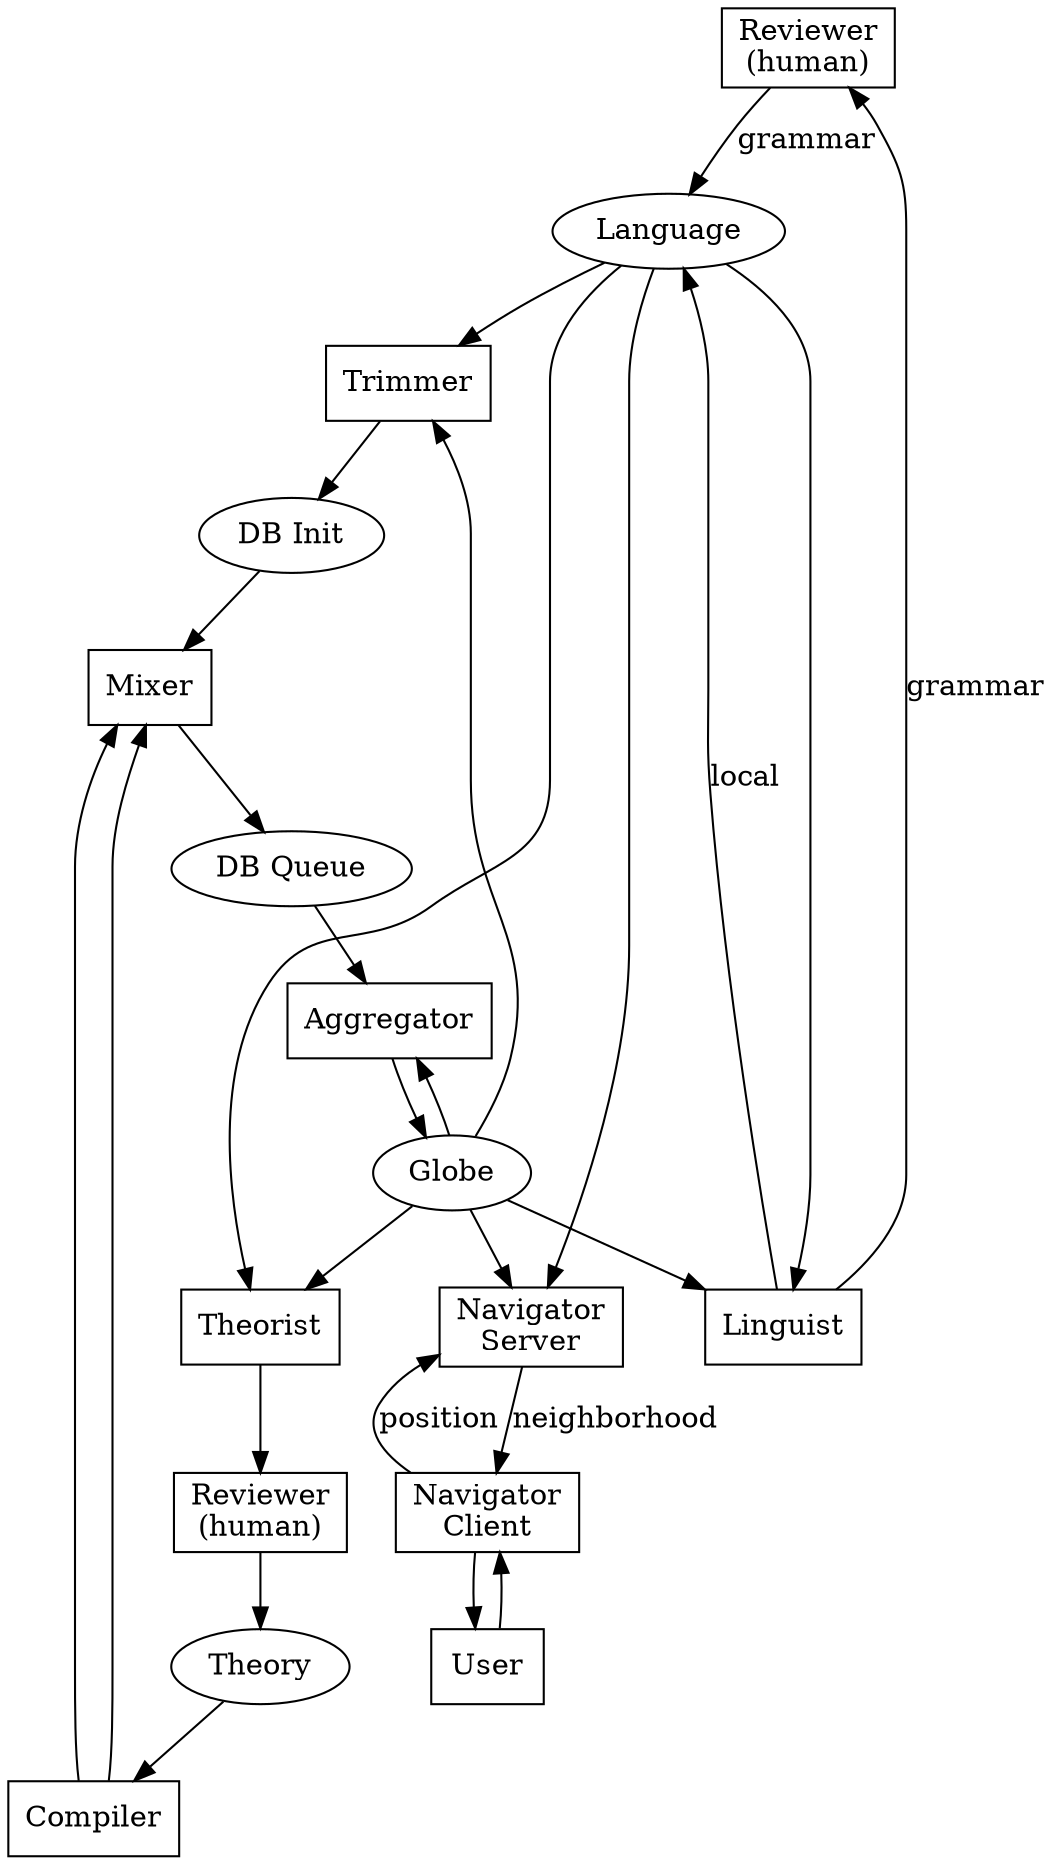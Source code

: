 digraph G {
	node [shape=box];

	lang_reviewer [label="Reviewer\n(human)"];
	theory_reviewer [label="Reviewer\n(human)"];
	db_init [label="DB Init"];
	db_queue [label="DB Queue"];

	Globe -> Trimmer;
	Language -> Trimmer;
	Trimmer -> db_init -> Mixer -> db_queue -> Aggregator -> Globe;
	Globe -> Aggregator;

	Globe -> Theorist;
	Language ->  Theorist;
	Theorist -> theory_reviewer -> Theory -> Compiler -> Mixer;
	Compiler -> Mixer;

	Globe -> Linguist;
	Language -> Linguist;
	Linguist -> Language [label="local"];
	Linguist -> lang_reviewer -> Language [label="grammar"];

	subgraph navigator {
		node [shape=box];
		nav_server [label="Navigator\nServer"];
		nav_client [label="Navigator\nClient"];
		nav_server -> nav_client [label="neighborhood"];
		nav_client -> nav_server [label="position"];
		nav_client -> User;
		User -> nav_client;
		label = "Navigator";
	}
	Globe -> nav_server;
	Language -> nav_server;

	db_queue [shape=ellipse];
	Language [shape=ellipse];
	Theory [shape=ellipse];
	Globe [shape=ellipse];
	db_init [shape=ellipse];

	overlap=false;
}
